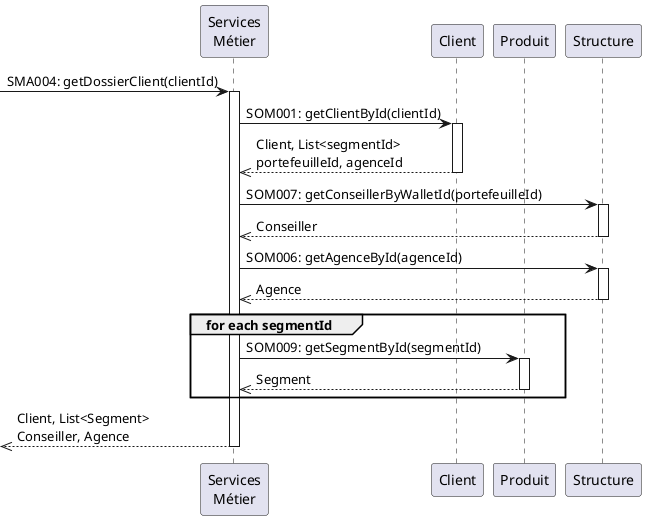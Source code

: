 @startuml
participant "Services\nMétier" as SM
participant "Client"
participant "Produit"
participant "Structure"

[-> SM: SMA004: getDossierClient(clientId)
activate SM

SM -> Client: SOM001: getClientById(clientId)
activate Client
SM <<-- Client: Client, List<segmentId>\nportefeuilleId, agenceId
deactivate Client

SM -> Structure: SOM007: getConseillerByWalletId(portefeuilleId)
activate Structure
SM <<-- Structure: Conseiller
deactivate Structure

SM -> Structure: SOM006: getAgenceById(agenceId)
activate Structure
SM <<-- Structure: Agence
deactivate Structure

group for each segmentId
    SM -> Produit: SOM009: getSegmentById(segmentId)
    activate Produit
    SM <<-- Produit: Segment
    deactivate Produit
end

[<<-- SM: Client, List<Segment>\nConseiller, Agence
deactivate SM

@enduml

